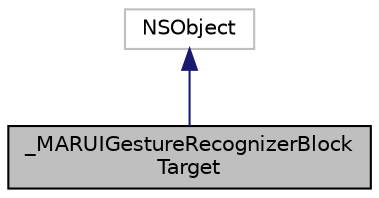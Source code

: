 digraph "_MARUIGestureRecognizerBlockTarget"
{
  edge [fontname="Helvetica",fontsize="10",labelfontname="Helvetica",labelfontsize="10"];
  node [fontname="Helvetica",fontsize="10",shape=record];
  Node0 [label="_MARUIGestureRecognizerBlock\lTarget",height=0.2,width=0.4,color="black", fillcolor="grey75", style="filled", fontcolor="black"];
  Node1 -> Node0 [dir="back",color="midnightblue",fontsize="10",style="solid"];
  Node1 [label="NSObject",height=0.2,width=0.4,color="grey75", fillcolor="white", style="filled"];
}
